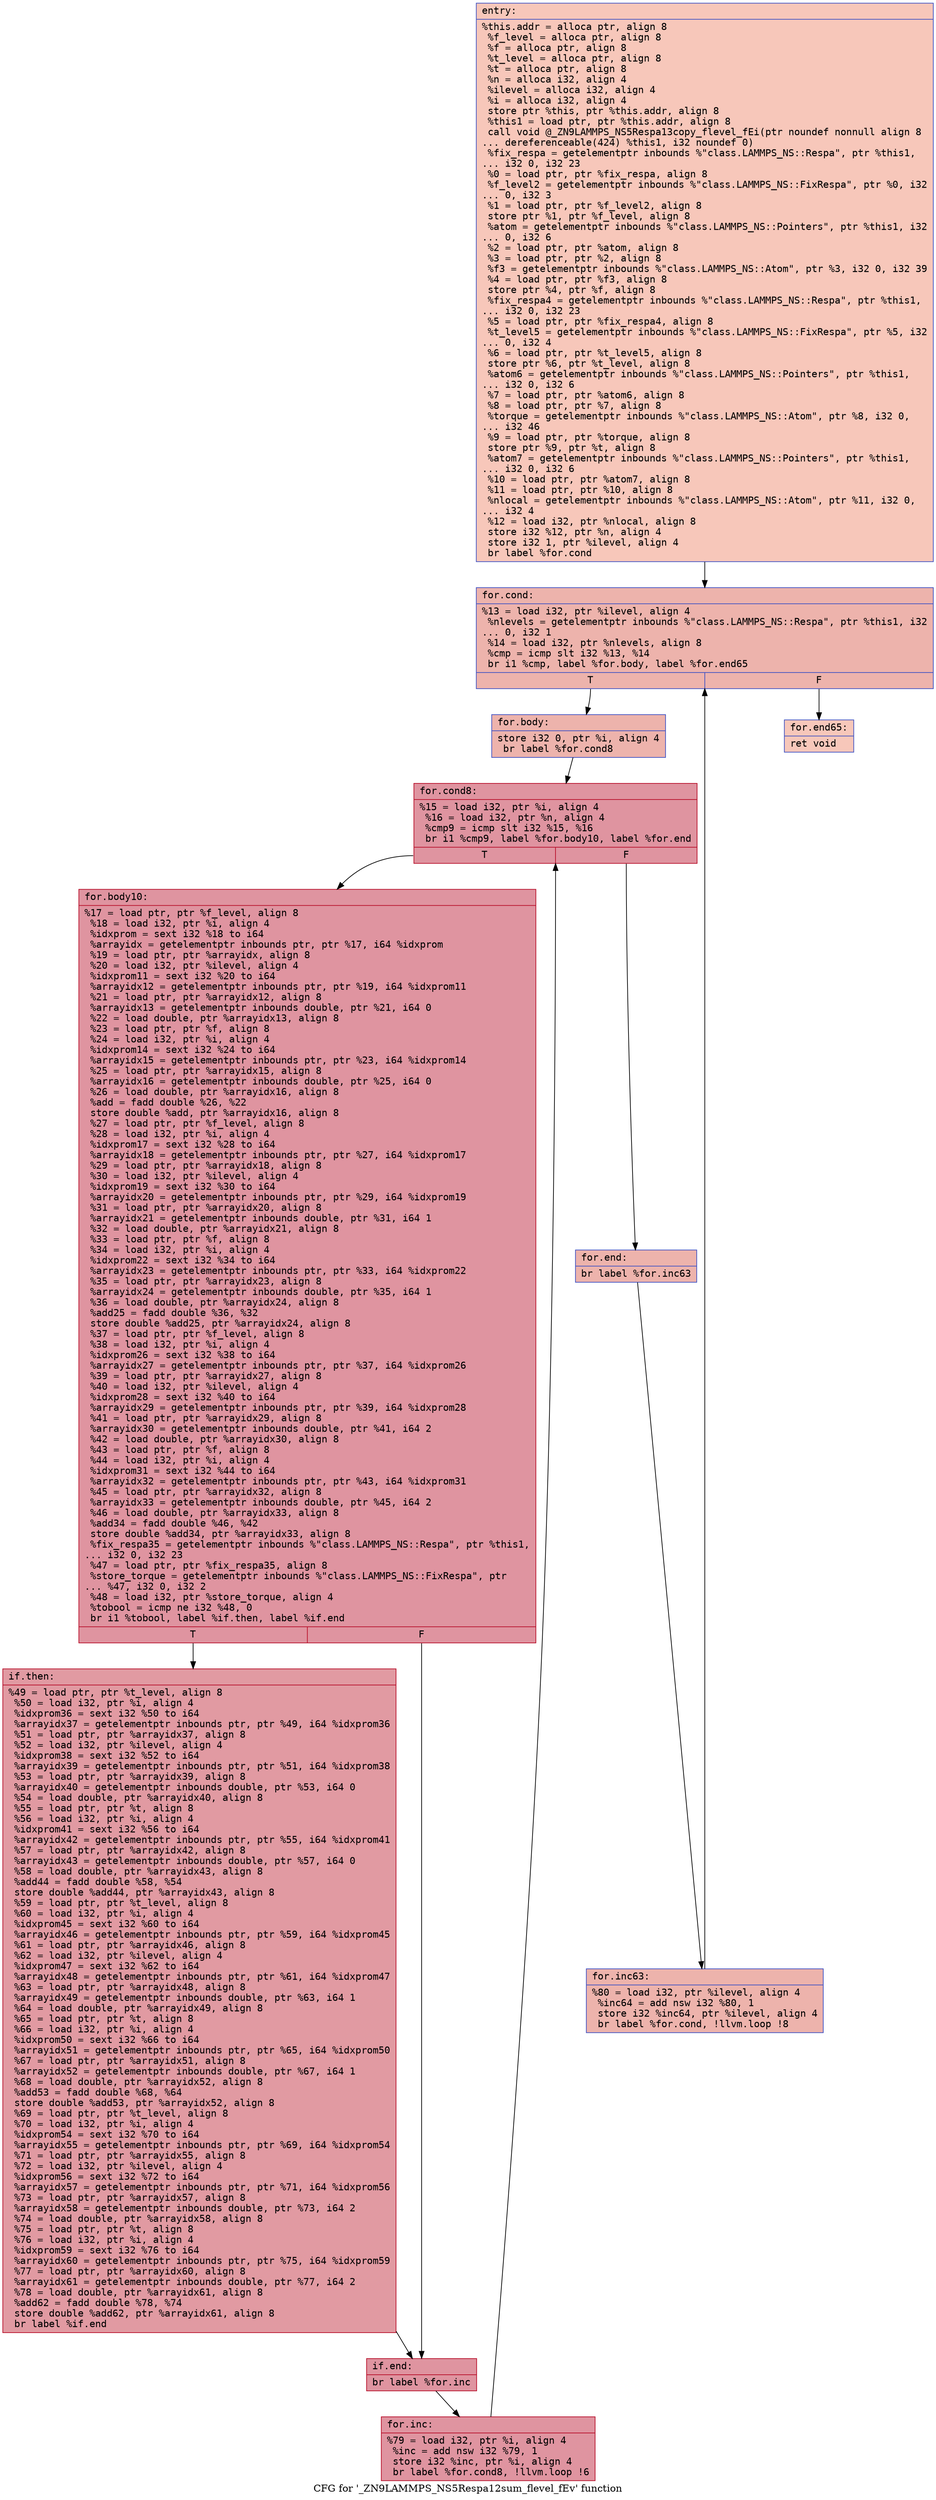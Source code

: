 digraph "CFG for '_ZN9LAMMPS_NS5Respa12sum_flevel_fEv' function" {
	label="CFG for '_ZN9LAMMPS_NS5Respa12sum_flevel_fEv' function";

	Node0x55d0c5558da0 [shape=record,color="#3d50c3ff", style=filled, fillcolor="#ec7f6370" fontname="Courier",label="{entry:\l|  %this.addr = alloca ptr, align 8\l  %f_level = alloca ptr, align 8\l  %f = alloca ptr, align 8\l  %t_level = alloca ptr, align 8\l  %t = alloca ptr, align 8\l  %n = alloca i32, align 4\l  %ilevel = alloca i32, align 4\l  %i = alloca i32, align 4\l  store ptr %this, ptr %this.addr, align 8\l  %this1 = load ptr, ptr %this.addr, align 8\l  call void @_ZN9LAMMPS_NS5Respa13copy_flevel_fEi(ptr noundef nonnull align 8\l... dereferenceable(424) %this1, i32 noundef 0)\l  %fix_respa = getelementptr inbounds %\"class.LAMMPS_NS::Respa\", ptr %this1,\l... i32 0, i32 23\l  %0 = load ptr, ptr %fix_respa, align 8\l  %f_level2 = getelementptr inbounds %\"class.LAMMPS_NS::FixRespa\", ptr %0, i32\l... 0, i32 3\l  %1 = load ptr, ptr %f_level2, align 8\l  store ptr %1, ptr %f_level, align 8\l  %atom = getelementptr inbounds %\"class.LAMMPS_NS::Pointers\", ptr %this1, i32\l... 0, i32 6\l  %2 = load ptr, ptr %atom, align 8\l  %3 = load ptr, ptr %2, align 8\l  %f3 = getelementptr inbounds %\"class.LAMMPS_NS::Atom\", ptr %3, i32 0, i32 39\l  %4 = load ptr, ptr %f3, align 8\l  store ptr %4, ptr %f, align 8\l  %fix_respa4 = getelementptr inbounds %\"class.LAMMPS_NS::Respa\", ptr %this1,\l... i32 0, i32 23\l  %5 = load ptr, ptr %fix_respa4, align 8\l  %t_level5 = getelementptr inbounds %\"class.LAMMPS_NS::FixRespa\", ptr %5, i32\l... 0, i32 4\l  %6 = load ptr, ptr %t_level5, align 8\l  store ptr %6, ptr %t_level, align 8\l  %atom6 = getelementptr inbounds %\"class.LAMMPS_NS::Pointers\", ptr %this1,\l... i32 0, i32 6\l  %7 = load ptr, ptr %atom6, align 8\l  %8 = load ptr, ptr %7, align 8\l  %torque = getelementptr inbounds %\"class.LAMMPS_NS::Atom\", ptr %8, i32 0,\l... i32 46\l  %9 = load ptr, ptr %torque, align 8\l  store ptr %9, ptr %t, align 8\l  %atom7 = getelementptr inbounds %\"class.LAMMPS_NS::Pointers\", ptr %this1,\l... i32 0, i32 6\l  %10 = load ptr, ptr %atom7, align 8\l  %11 = load ptr, ptr %10, align 8\l  %nlocal = getelementptr inbounds %\"class.LAMMPS_NS::Atom\", ptr %11, i32 0,\l... i32 4\l  %12 = load i32, ptr %nlocal, align 8\l  store i32 %12, ptr %n, align 4\l  store i32 1, ptr %ilevel, align 4\l  br label %for.cond\l}"];
	Node0x55d0c5558da0 -> Node0x55d0c555cc30[tooltip="entry -> for.cond\nProbability 100.00%" ];
	Node0x55d0c555cc30 [shape=record,color="#3d50c3ff", style=filled, fillcolor="#d6524470" fontname="Courier",label="{for.cond:\l|  %13 = load i32, ptr %ilevel, align 4\l  %nlevels = getelementptr inbounds %\"class.LAMMPS_NS::Respa\", ptr %this1, i32\l... 0, i32 1\l  %14 = load i32, ptr %nlevels, align 8\l  %cmp = icmp slt i32 %13, %14\l  br i1 %cmp, label %for.body, label %for.end65\l|{<s0>T|<s1>F}}"];
	Node0x55d0c555cc30:s0 -> Node0x55d0c555cfb0[tooltip="for.cond -> for.body\nProbability 96.88%" ];
	Node0x55d0c555cc30:s1 -> Node0x55d0c555b9f0[tooltip="for.cond -> for.end65\nProbability 3.12%" ];
	Node0x55d0c555cfb0 [shape=record,color="#3d50c3ff", style=filled, fillcolor="#d6524470" fontname="Courier",label="{for.body:\l|  store i32 0, ptr %i, align 4\l  br label %for.cond8\l}"];
	Node0x55d0c555cfb0 -> Node0x55d0c555bb20[tooltip="for.body -> for.cond8\nProbability 100.00%" ];
	Node0x55d0c555bb20 [shape=record,color="#b70d28ff", style=filled, fillcolor="#b70d2870" fontname="Courier",label="{for.cond8:\l|  %15 = load i32, ptr %i, align 4\l  %16 = load i32, ptr %n, align 4\l  %cmp9 = icmp slt i32 %15, %16\l  br i1 %cmp9, label %for.body10, label %for.end\l|{<s0>T|<s1>F}}"];
	Node0x55d0c555bb20:s0 -> Node0x55d0c555d620[tooltip="for.cond8 -> for.body10\nProbability 96.88%" ];
	Node0x55d0c555bb20:s1 -> Node0x55d0c555d6a0[tooltip="for.cond8 -> for.end\nProbability 3.12%" ];
	Node0x55d0c555d620 [shape=record,color="#b70d28ff", style=filled, fillcolor="#b70d2870" fontname="Courier",label="{for.body10:\l|  %17 = load ptr, ptr %f_level, align 8\l  %18 = load i32, ptr %i, align 4\l  %idxprom = sext i32 %18 to i64\l  %arrayidx = getelementptr inbounds ptr, ptr %17, i64 %idxprom\l  %19 = load ptr, ptr %arrayidx, align 8\l  %20 = load i32, ptr %ilevel, align 4\l  %idxprom11 = sext i32 %20 to i64\l  %arrayidx12 = getelementptr inbounds ptr, ptr %19, i64 %idxprom11\l  %21 = load ptr, ptr %arrayidx12, align 8\l  %arrayidx13 = getelementptr inbounds double, ptr %21, i64 0\l  %22 = load double, ptr %arrayidx13, align 8\l  %23 = load ptr, ptr %f, align 8\l  %24 = load i32, ptr %i, align 4\l  %idxprom14 = sext i32 %24 to i64\l  %arrayidx15 = getelementptr inbounds ptr, ptr %23, i64 %idxprom14\l  %25 = load ptr, ptr %arrayidx15, align 8\l  %arrayidx16 = getelementptr inbounds double, ptr %25, i64 0\l  %26 = load double, ptr %arrayidx16, align 8\l  %add = fadd double %26, %22\l  store double %add, ptr %arrayidx16, align 8\l  %27 = load ptr, ptr %f_level, align 8\l  %28 = load i32, ptr %i, align 4\l  %idxprom17 = sext i32 %28 to i64\l  %arrayidx18 = getelementptr inbounds ptr, ptr %27, i64 %idxprom17\l  %29 = load ptr, ptr %arrayidx18, align 8\l  %30 = load i32, ptr %ilevel, align 4\l  %idxprom19 = sext i32 %30 to i64\l  %arrayidx20 = getelementptr inbounds ptr, ptr %29, i64 %idxprom19\l  %31 = load ptr, ptr %arrayidx20, align 8\l  %arrayidx21 = getelementptr inbounds double, ptr %31, i64 1\l  %32 = load double, ptr %arrayidx21, align 8\l  %33 = load ptr, ptr %f, align 8\l  %34 = load i32, ptr %i, align 4\l  %idxprom22 = sext i32 %34 to i64\l  %arrayidx23 = getelementptr inbounds ptr, ptr %33, i64 %idxprom22\l  %35 = load ptr, ptr %arrayidx23, align 8\l  %arrayidx24 = getelementptr inbounds double, ptr %35, i64 1\l  %36 = load double, ptr %arrayidx24, align 8\l  %add25 = fadd double %36, %32\l  store double %add25, ptr %arrayidx24, align 8\l  %37 = load ptr, ptr %f_level, align 8\l  %38 = load i32, ptr %i, align 4\l  %idxprom26 = sext i32 %38 to i64\l  %arrayidx27 = getelementptr inbounds ptr, ptr %37, i64 %idxprom26\l  %39 = load ptr, ptr %arrayidx27, align 8\l  %40 = load i32, ptr %ilevel, align 4\l  %idxprom28 = sext i32 %40 to i64\l  %arrayidx29 = getelementptr inbounds ptr, ptr %39, i64 %idxprom28\l  %41 = load ptr, ptr %arrayidx29, align 8\l  %arrayidx30 = getelementptr inbounds double, ptr %41, i64 2\l  %42 = load double, ptr %arrayidx30, align 8\l  %43 = load ptr, ptr %f, align 8\l  %44 = load i32, ptr %i, align 4\l  %idxprom31 = sext i32 %44 to i64\l  %arrayidx32 = getelementptr inbounds ptr, ptr %43, i64 %idxprom31\l  %45 = load ptr, ptr %arrayidx32, align 8\l  %arrayidx33 = getelementptr inbounds double, ptr %45, i64 2\l  %46 = load double, ptr %arrayidx33, align 8\l  %add34 = fadd double %46, %42\l  store double %add34, ptr %arrayidx33, align 8\l  %fix_respa35 = getelementptr inbounds %\"class.LAMMPS_NS::Respa\", ptr %this1,\l... i32 0, i32 23\l  %47 = load ptr, ptr %fix_respa35, align 8\l  %store_torque = getelementptr inbounds %\"class.LAMMPS_NS::FixRespa\", ptr\l... %47, i32 0, i32 2\l  %48 = load i32, ptr %store_torque, align 4\l  %tobool = icmp ne i32 %48, 0\l  br i1 %tobool, label %if.then, label %if.end\l|{<s0>T|<s1>F}}"];
	Node0x55d0c555d620:s0 -> Node0x55d0c5560b20[tooltip="for.body10 -> if.then\nProbability 62.50%" ];
	Node0x55d0c555d620:s1 -> Node0x55d0c5560b90[tooltip="for.body10 -> if.end\nProbability 37.50%" ];
	Node0x55d0c5560b20 [shape=record,color="#b70d28ff", style=filled, fillcolor="#bb1b2c70" fontname="Courier",label="{if.then:\l|  %49 = load ptr, ptr %t_level, align 8\l  %50 = load i32, ptr %i, align 4\l  %idxprom36 = sext i32 %50 to i64\l  %arrayidx37 = getelementptr inbounds ptr, ptr %49, i64 %idxprom36\l  %51 = load ptr, ptr %arrayidx37, align 8\l  %52 = load i32, ptr %ilevel, align 4\l  %idxprom38 = sext i32 %52 to i64\l  %arrayidx39 = getelementptr inbounds ptr, ptr %51, i64 %idxprom38\l  %53 = load ptr, ptr %arrayidx39, align 8\l  %arrayidx40 = getelementptr inbounds double, ptr %53, i64 0\l  %54 = load double, ptr %arrayidx40, align 8\l  %55 = load ptr, ptr %t, align 8\l  %56 = load i32, ptr %i, align 4\l  %idxprom41 = sext i32 %56 to i64\l  %arrayidx42 = getelementptr inbounds ptr, ptr %55, i64 %idxprom41\l  %57 = load ptr, ptr %arrayidx42, align 8\l  %arrayidx43 = getelementptr inbounds double, ptr %57, i64 0\l  %58 = load double, ptr %arrayidx43, align 8\l  %add44 = fadd double %58, %54\l  store double %add44, ptr %arrayidx43, align 8\l  %59 = load ptr, ptr %t_level, align 8\l  %60 = load i32, ptr %i, align 4\l  %idxprom45 = sext i32 %60 to i64\l  %arrayidx46 = getelementptr inbounds ptr, ptr %59, i64 %idxprom45\l  %61 = load ptr, ptr %arrayidx46, align 8\l  %62 = load i32, ptr %ilevel, align 4\l  %idxprom47 = sext i32 %62 to i64\l  %arrayidx48 = getelementptr inbounds ptr, ptr %61, i64 %idxprom47\l  %63 = load ptr, ptr %arrayidx48, align 8\l  %arrayidx49 = getelementptr inbounds double, ptr %63, i64 1\l  %64 = load double, ptr %arrayidx49, align 8\l  %65 = load ptr, ptr %t, align 8\l  %66 = load i32, ptr %i, align 4\l  %idxprom50 = sext i32 %66 to i64\l  %arrayidx51 = getelementptr inbounds ptr, ptr %65, i64 %idxprom50\l  %67 = load ptr, ptr %arrayidx51, align 8\l  %arrayidx52 = getelementptr inbounds double, ptr %67, i64 1\l  %68 = load double, ptr %arrayidx52, align 8\l  %add53 = fadd double %68, %64\l  store double %add53, ptr %arrayidx52, align 8\l  %69 = load ptr, ptr %t_level, align 8\l  %70 = load i32, ptr %i, align 4\l  %idxprom54 = sext i32 %70 to i64\l  %arrayidx55 = getelementptr inbounds ptr, ptr %69, i64 %idxprom54\l  %71 = load ptr, ptr %arrayidx55, align 8\l  %72 = load i32, ptr %ilevel, align 4\l  %idxprom56 = sext i32 %72 to i64\l  %arrayidx57 = getelementptr inbounds ptr, ptr %71, i64 %idxprom56\l  %73 = load ptr, ptr %arrayidx57, align 8\l  %arrayidx58 = getelementptr inbounds double, ptr %73, i64 2\l  %74 = load double, ptr %arrayidx58, align 8\l  %75 = load ptr, ptr %t, align 8\l  %76 = load i32, ptr %i, align 4\l  %idxprom59 = sext i32 %76 to i64\l  %arrayidx60 = getelementptr inbounds ptr, ptr %75, i64 %idxprom59\l  %77 = load ptr, ptr %arrayidx60, align 8\l  %arrayidx61 = getelementptr inbounds double, ptr %77, i64 2\l  %78 = load double, ptr %arrayidx61, align 8\l  %add62 = fadd double %78, %74\l  store double %add62, ptr %arrayidx61, align 8\l  br label %if.end\l}"];
	Node0x55d0c5560b20 -> Node0x55d0c5560b90[tooltip="if.then -> if.end\nProbability 100.00%" ];
	Node0x55d0c5560b90 [shape=record,color="#b70d28ff", style=filled, fillcolor="#b70d2870" fontname="Courier",label="{if.end:\l|  br label %for.inc\l}"];
	Node0x55d0c5560b90 -> Node0x55d0c55631e0[tooltip="if.end -> for.inc\nProbability 100.00%" ];
	Node0x55d0c55631e0 [shape=record,color="#b70d28ff", style=filled, fillcolor="#b70d2870" fontname="Courier",label="{for.inc:\l|  %79 = load i32, ptr %i, align 4\l  %inc = add nsw i32 %79, 1\l  store i32 %inc, ptr %i, align 4\l  br label %for.cond8, !llvm.loop !6\l}"];
	Node0x55d0c55631e0 -> Node0x55d0c555bb20[tooltip="for.inc -> for.cond8\nProbability 100.00%" ];
	Node0x55d0c555d6a0 [shape=record,color="#3d50c3ff", style=filled, fillcolor="#d6524470" fontname="Courier",label="{for.end:\l|  br label %for.inc63\l}"];
	Node0x55d0c555d6a0 -> Node0x55d0c5563650[tooltip="for.end -> for.inc63\nProbability 100.00%" ];
	Node0x55d0c5563650 [shape=record,color="#3d50c3ff", style=filled, fillcolor="#d6524470" fontname="Courier",label="{for.inc63:\l|  %80 = load i32, ptr %ilevel, align 4\l  %inc64 = add nsw i32 %80, 1\l  store i32 %inc64, ptr %ilevel, align 4\l  br label %for.cond, !llvm.loop !8\l}"];
	Node0x55d0c5563650 -> Node0x55d0c555cc30[tooltip="for.inc63 -> for.cond\nProbability 100.00%" ];
	Node0x55d0c555b9f0 [shape=record,color="#3d50c3ff", style=filled, fillcolor="#ec7f6370" fontname="Courier",label="{for.end65:\l|  ret void\l}"];
}
